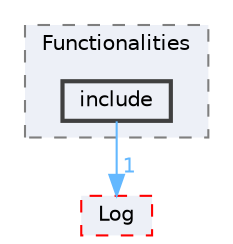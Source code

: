 digraph "components/Functionalities/include"
{
 // LATEX_PDF_SIZE
  bgcolor="transparent";
  edge [fontname=Helvetica,fontsize=10,labelfontname=Helvetica,labelfontsize=10];
  node [fontname=Helvetica,fontsize=10,shape=box,height=0.2,width=0.4];
  compound=true
  subgraph clusterdir_1af45be9582a5f6b2b703a2e312f7e51 {
    graph [ bgcolor="#edf0f7", pencolor="grey50", label="Functionalities", fontname=Helvetica,fontsize=10 style="filled,dashed", URL="dir_1af45be9582a5f6b2b703a2e312f7e51.html",tooltip=""]
  dir_279fbef21dd8e3252b9c614542f37466 [label="include", fillcolor="#edf0f7", color="grey25", style="filled,bold", URL="dir_279fbef21dd8e3252b9c614542f37466.html",tooltip=""];
  }
  dir_e0265970d0c2b47964a8add59f80c8ad [label="Log", fillcolor="#edf0f7", color="red", style="filled,dashed", URL="dir_e0265970d0c2b47964a8add59f80c8ad.html",tooltip=""];
  dir_279fbef21dd8e3252b9c614542f37466->dir_e0265970d0c2b47964a8add59f80c8ad [headlabel="1", labeldistance=1.5 headhref="dir_000010_000018.html" href="dir_000010_000018.html" color="steelblue1" fontcolor="steelblue1"];
}
